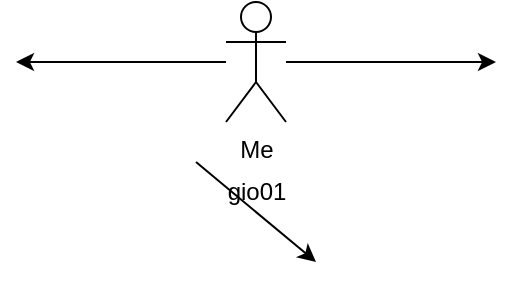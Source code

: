 <mxfile version="24.0.3" type="github">
  <diagram name="Page-1" id="gzp5yceI9zqYsM-DkO6U">
    <mxGraphModel dx="1026" dy="688" grid="1" gridSize="10" guides="1" tooltips="1" connect="1" arrows="1" fold="1" page="1" pageScale="1" pageWidth="850" pageHeight="1100" math="0" shadow="0">
      <root>
        <mxCell id="0" />
        <mxCell id="1" parent="0" />
        <mxCell id="b7-fr-oGOAG8jyBQy-1X-8" style="edgeStyle=orthogonalEdgeStyle;rounded=0;orthogonalLoop=1;jettySize=auto;html=1;" edge="1" parent="1" source="b7-fr-oGOAG8jyBQy-1X-1">
          <mxGeometry relative="1" as="geometry">
            <mxPoint x="320" y="150" as="targetPoint" />
          </mxGeometry>
        </mxCell>
        <mxCell id="b7-fr-oGOAG8jyBQy-1X-9" style="edgeStyle=orthogonalEdgeStyle;rounded=0;orthogonalLoop=1;jettySize=auto;html=1;" edge="1" parent="1" source="b7-fr-oGOAG8jyBQy-1X-1">
          <mxGeometry relative="1" as="geometry">
            <mxPoint x="560" y="150" as="targetPoint" />
          </mxGeometry>
        </mxCell>
        <mxCell id="b7-fr-oGOAG8jyBQy-1X-1" value="Me&lt;div&gt;&lt;br&gt;&lt;/div&gt;" style="shape=umlActor;verticalLabelPosition=bottom;verticalAlign=top;html=1;outlineConnect=0;" vertex="1" parent="1">
          <mxGeometry x="425" y="120" width="30" height="60" as="geometry" />
        </mxCell>
        <mxCell id="b7-fr-oGOAG8jyBQy-1X-2" value="gio01" style="text;html=1;align=center;verticalAlign=middle;resizable=0;points=[];autosize=1;strokeColor=none;fillColor=none;" vertex="1" parent="1">
          <mxGeometry x="415" y="200" width="50" height="30" as="geometry" />
        </mxCell>
        <mxCell id="b7-fr-oGOAG8jyBQy-1X-13" value="" style="endArrow=classic;html=1;rounded=0;" edge="1" parent="1">
          <mxGeometry width="50" height="50" relative="1" as="geometry">
            <mxPoint x="410" y="200" as="sourcePoint" />
            <mxPoint x="470" y="250" as="targetPoint" />
          </mxGeometry>
        </mxCell>
      </root>
    </mxGraphModel>
  </diagram>
</mxfile>
